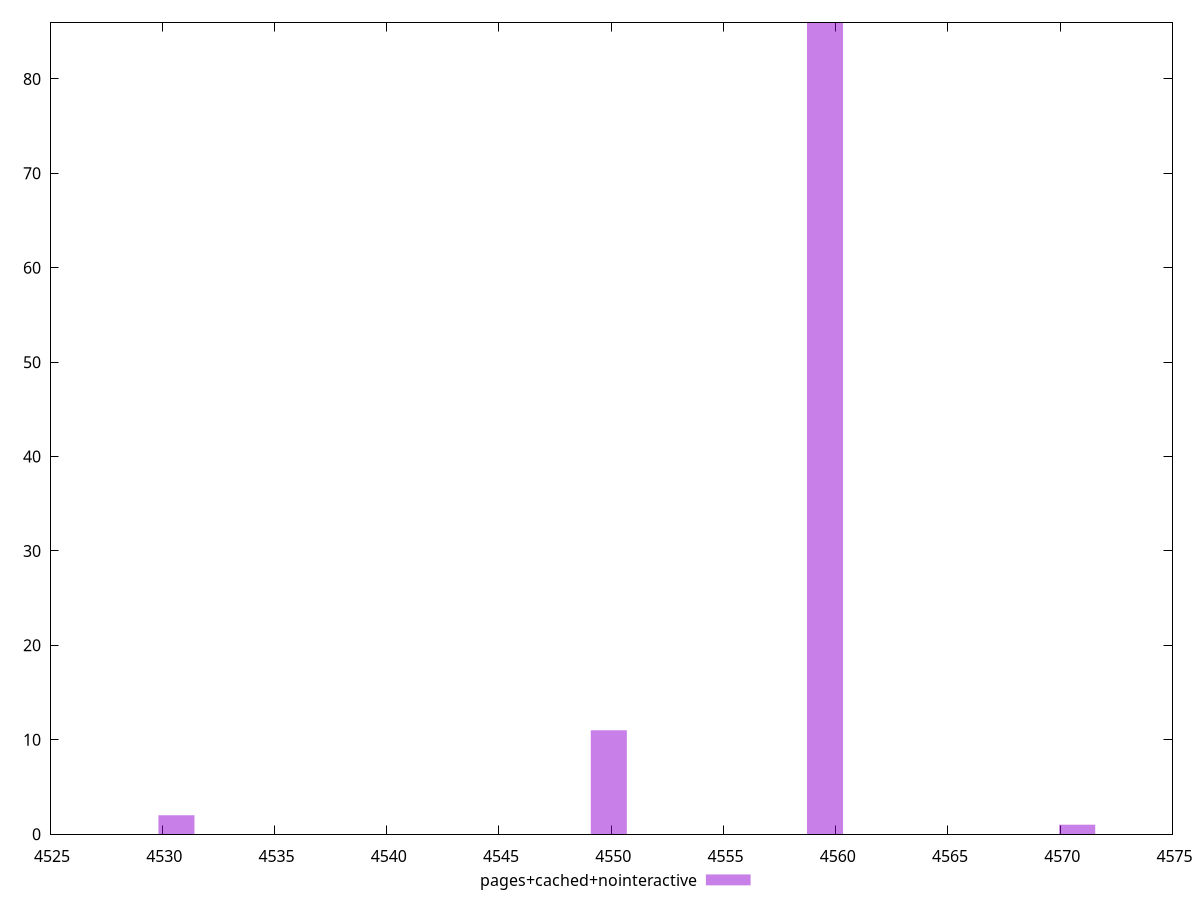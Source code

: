 $_pagesCachedNointeractive <<EOF
4559.52081538937 86
4549.891415568061 11
4530.632615925445 2
4570.755115180896 1
EOF
set key outside below
set terminal pngcairo
set output "report_00006_2020-11-02T20-21-41.718Z/unused-javascript/pages+cached+nointeractive//raw_hist.png"
set yrange [0:86]
set boxwidth 1.6048999702180111
set style fill transparent solid 0.5 noborder
plot $_pagesCachedNointeractive title "pages+cached+nointeractive" with boxes ,
